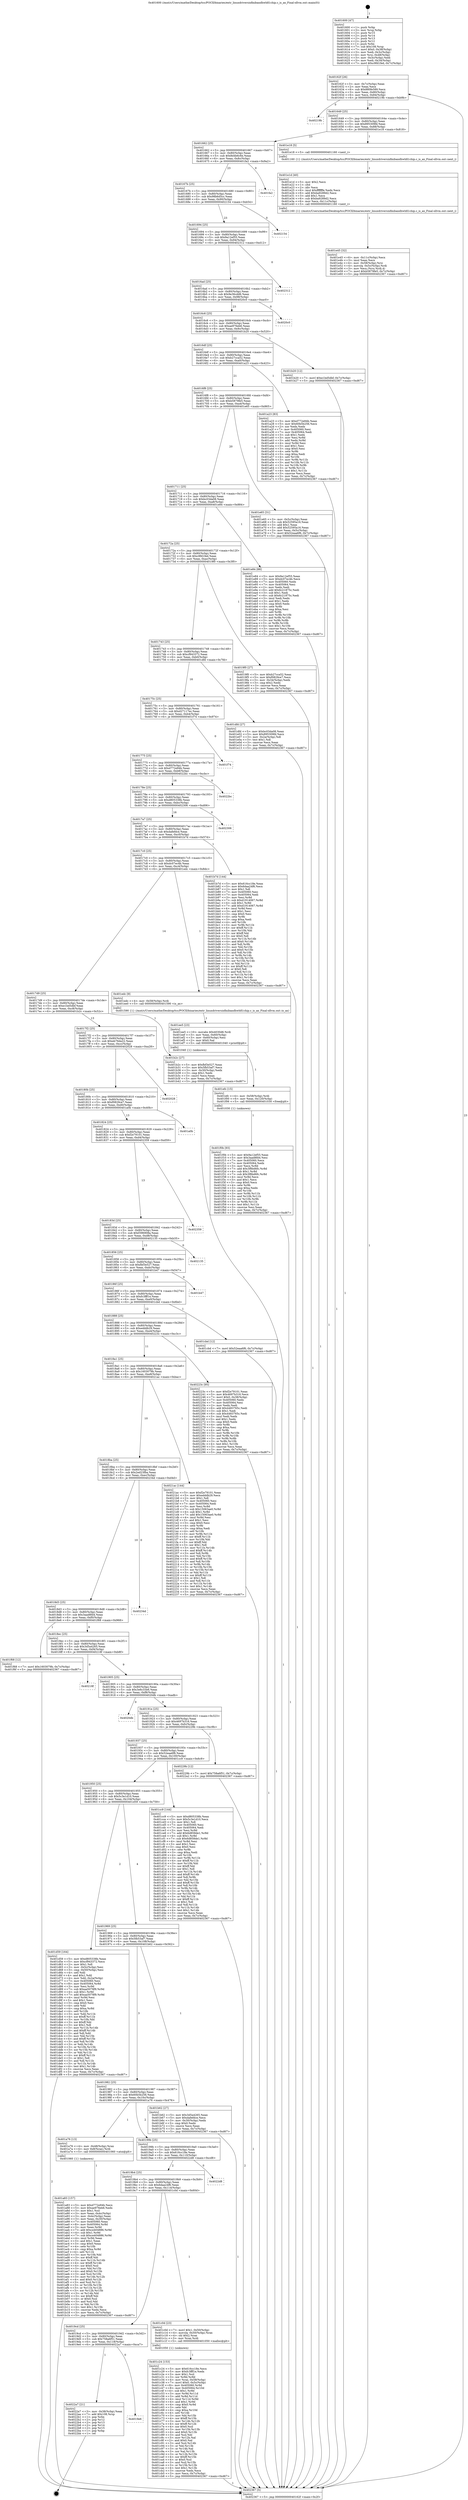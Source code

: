 digraph "0x401600" {
  label = "0x401600 (/mnt/c/Users/mathe/Desktop/tcc/POCII/binaries/extr_linuxdriversinfinibandhwhfi1chip.c_is_ax_Final-ollvm.out::main(0))"
  labelloc = "t"
  node[shape=record]

  Entry [label="",width=0.3,height=0.3,shape=circle,fillcolor=black,style=filled]
  "0x40162f" [label="{
     0x40162f [26]\l
     | [instrs]\l
     &nbsp;&nbsp;0x40162f \<+3\>: mov -0x7c(%rbp),%eax\l
     &nbsp;&nbsp;0x401632 \<+2\>: mov %eax,%ecx\l
     &nbsp;&nbsp;0x401634 \<+6\>: sub $0x880fe589,%ecx\l
     &nbsp;&nbsp;0x40163a \<+3\>: mov %eax,-0x80(%rbp)\l
     &nbsp;&nbsp;0x40163d \<+6\>: mov %ecx,-0x84(%rbp)\l
     &nbsp;&nbsp;0x401643 \<+6\>: je 000000000040219b \<main+0xb9b\>\l
  }"]
  "0x40219b" [label="{
     0x40219b\l
  }", style=dashed]
  "0x401649" [label="{
     0x401649 [25]\l
     | [instrs]\l
     &nbsp;&nbsp;0x401649 \<+5\>: jmp 000000000040164e \<main+0x4e\>\l
     &nbsp;&nbsp;0x40164e \<+3\>: mov -0x80(%rbp),%eax\l
     &nbsp;&nbsp;0x401651 \<+5\>: sub $0x895309fd,%eax\l
     &nbsp;&nbsp;0x401656 \<+6\>: mov %eax,-0x88(%rbp)\l
     &nbsp;&nbsp;0x40165c \<+6\>: je 0000000000401e18 \<main+0x818\>\l
  }"]
  Exit [label="",width=0.3,height=0.3,shape=circle,fillcolor=black,style=filled,peripheries=2]
  "0x401e18" [label="{
     0x401e18 [5]\l
     | [instrs]\l
     &nbsp;&nbsp;0x401e18 \<+5\>: call 0000000000401160 \<next_i\>\l
     | [calls]\l
     &nbsp;&nbsp;0x401160 \{1\} (/mnt/c/Users/mathe/Desktop/tcc/POCII/binaries/extr_linuxdriversinfinibandhwhfi1chip.c_is_ax_Final-ollvm.out::next_i)\l
  }"]
  "0x401662" [label="{
     0x401662 [25]\l
     | [instrs]\l
     &nbsp;&nbsp;0x401662 \<+5\>: jmp 0000000000401667 \<main+0x67\>\l
     &nbsp;&nbsp;0x401667 \<+3\>: mov -0x80(%rbp),%eax\l
     &nbsp;&nbsp;0x40166a \<+5\>: sub $0x8d4b6c6e,%eax\l
     &nbsp;&nbsp;0x40166f \<+6\>: mov %eax,-0x8c(%rbp)\l
     &nbsp;&nbsp;0x401675 \<+6\>: je 0000000000401fa2 \<main+0x9a2\>\l
  }"]
  "0x4019e6" [label="{
     0x4019e6\l
  }", style=dashed]
  "0x401fa2" [label="{
     0x401fa2\l
  }", style=dashed]
  "0x40167b" [label="{
     0x40167b [25]\l
     | [instrs]\l
     &nbsp;&nbsp;0x40167b \<+5\>: jmp 0000000000401680 \<main+0x80\>\l
     &nbsp;&nbsp;0x401680 \<+3\>: mov -0x80(%rbp),%eax\l
     &nbsp;&nbsp;0x401683 \<+5\>: sub $0x98b6d5cc,%eax\l
     &nbsp;&nbsp;0x401688 \<+6\>: mov %eax,-0x90(%rbp)\l
     &nbsp;&nbsp;0x40168e \<+6\>: je 0000000000402154 \<main+0xb54\>\l
  }"]
  "0x4022a7" [label="{
     0x4022a7 [21]\l
     | [instrs]\l
     &nbsp;&nbsp;0x4022a7 \<+3\>: mov -0x38(%rbp),%eax\l
     &nbsp;&nbsp;0x4022aa \<+7\>: add $0x108,%rsp\l
     &nbsp;&nbsp;0x4022b1 \<+1\>: pop %rbx\l
     &nbsp;&nbsp;0x4022b2 \<+2\>: pop %r12\l
     &nbsp;&nbsp;0x4022b4 \<+2\>: pop %r13\l
     &nbsp;&nbsp;0x4022b6 \<+2\>: pop %r14\l
     &nbsp;&nbsp;0x4022b8 \<+2\>: pop %r15\l
     &nbsp;&nbsp;0x4022ba \<+1\>: pop %rbp\l
     &nbsp;&nbsp;0x4022bb \<+1\>: ret\l
  }"]
  "0x402154" [label="{
     0x402154\l
  }", style=dashed]
  "0x401694" [label="{
     0x401694 [25]\l
     | [instrs]\l
     &nbsp;&nbsp;0x401694 \<+5\>: jmp 0000000000401699 \<main+0x99\>\l
     &nbsp;&nbsp;0x401699 \<+3\>: mov -0x80(%rbp),%eax\l
     &nbsp;&nbsp;0x40169c \<+5\>: sub $0x9a12ef55,%eax\l
     &nbsp;&nbsp;0x4016a1 \<+6\>: mov %eax,-0x94(%rbp)\l
     &nbsp;&nbsp;0x4016a7 \<+6\>: je 0000000000402312 \<main+0xd12\>\l
  }"]
  "0x401f0b" [label="{
     0x401f0b [93]\l
     | [instrs]\l
     &nbsp;&nbsp;0x401f0b \<+5\>: mov $0x9a12ef55,%eax\l
     &nbsp;&nbsp;0x401f10 \<+5\>: mov $0x3aad8fd4,%esi\l
     &nbsp;&nbsp;0x401f15 \<+7\>: mov 0x405060,%ecx\l
     &nbsp;&nbsp;0x401f1c \<+7\>: mov 0x405064,%edx\l
     &nbsp;&nbsp;0x401f23 \<+3\>: mov %ecx,%r8d\l
     &nbsp;&nbsp;0x401f26 \<+7\>: add $0x3f8bd6fc,%r8d\l
     &nbsp;&nbsp;0x401f2d \<+4\>: sub $0x1,%r8d\l
     &nbsp;&nbsp;0x401f31 \<+7\>: sub $0x3f8bd6fc,%r8d\l
     &nbsp;&nbsp;0x401f38 \<+4\>: imul %r8d,%ecx\l
     &nbsp;&nbsp;0x401f3c \<+3\>: and $0x1,%ecx\l
     &nbsp;&nbsp;0x401f3f \<+3\>: cmp $0x0,%ecx\l
     &nbsp;&nbsp;0x401f42 \<+4\>: sete %r9b\l
     &nbsp;&nbsp;0x401f46 \<+3\>: cmp $0xa,%edx\l
     &nbsp;&nbsp;0x401f49 \<+4\>: setl %r10b\l
     &nbsp;&nbsp;0x401f4d \<+3\>: mov %r9b,%r11b\l
     &nbsp;&nbsp;0x401f50 \<+3\>: and %r10b,%r11b\l
     &nbsp;&nbsp;0x401f53 \<+3\>: xor %r10b,%r9b\l
     &nbsp;&nbsp;0x401f56 \<+3\>: or %r9b,%r11b\l
     &nbsp;&nbsp;0x401f59 \<+4\>: test $0x1,%r11b\l
     &nbsp;&nbsp;0x401f5d \<+3\>: cmovne %esi,%eax\l
     &nbsp;&nbsp;0x401f60 \<+3\>: mov %eax,-0x7c(%rbp)\l
     &nbsp;&nbsp;0x401f63 \<+5\>: jmp 0000000000402367 \<main+0xd67\>\l
  }"]
  "0x402312" [label="{
     0x402312\l
  }", style=dashed]
  "0x4016ad" [label="{
     0x4016ad [25]\l
     | [instrs]\l
     &nbsp;&nbsp;0x4016ad \<+5\>: jmp 00000000004016b2 \<main+0xb2\>\l
     &nbsp;&nbsp;0x4016b2 \<+3\>: mov -0x80(%rbp),%eax\l
     &nbsp;&nbsp;0x4016b5 \<+5\>: sub $0x9e36cdd6,%eax\l
     &nbsp;&nbsp;0x4016ba \<+6\>: mov %eax,-0x98(%rbp)\l
     &nbsp;&nbsp;0x4016c0 \<+6\>: je 00000000004020c0 \<main+0xac0\>\l
  }"]
  "0x401efc" [label="{
     0x401efc [15]\l
     | [instrs]\l
     &nbsp;&nbsp;0x401efc \<+4\>: mov -0x58(%rbp),%rdi\l
     &nbsp;&nbsp;0x401f00 \<+6\>: mov %eax,-0x120(%rbp)\l
     &nbsp;&nbsp;0x401f06 \<+5\>: call 0000000000401030 \<free@plt\>\l
     | [calls]\l
     &nbsp;&nbsp;0x401030 \{1\} (unknown)\l
  }"]
  "0x4020c0" [label="{
     0x4020c0\l
  }", style=dashed]
  "0x4016c6" [label="{
     0x4016c6 [25]\l
     | [instrs]\l
     &nbsp;&nbsp;0x4016c6 \<+5\>: jmp 00000000004016cb \<main+0xcb\>\l
     &nbsp;&nbsp;0x4016cb \<+3\>: mov -0x80(%rbp),%eax\l
     &nbsp;&nbsp;0x4016ce \<+5\>: sub $0xae976eb6,%eax\l
     &nbsp;&nbsp;0x4016d3 \<+6\>: mov %eax,-0x9c(%rbp)\l
     &nbsp;&nbsp;0x4016d9 \<+6\>: je 0000000000401b20 \<main+0x520\>\l
  }"]
  "0x401ee5" [label="{
     0x401ee5 [23]\l
     | [instrs]\l
     &nbsp;&nbsp;0x401ee5 \<+10\>: movabs $0x4030d6,%rdi\l
     &nbsp;&nbsp;0x401eef \<+3\>: mov %eax,-0x60(%rbp)\l
     &nbsp;&nbsp;0x401ef2 \<+3\>: mov -0x60(%rbp),%esi\l
     &nbsp;&nbsp;0x401ef5 \<+2\>: mov $0x0,%al\l
     &nbsp;&nbsp;0x401ef7 \<+5\>: call 0000000000401040 \<printf@plt\>\l
     | [calls]\l
     &nbsp;&nbsp;0x401040 \{1\} (unknown)\l
  }"]
  "0x401b20" [label="{
     0x401b20 [12]\l
     | [instrs]\l
     &nbsp;&nbsp;0x401b20 \<+7\>: movl $0xe1bd5dbf,-0x7c(%rbp)\l
     &nbsp;&nbsp;0x401b27 \<+5\>: jmp 0000000000402367 \<main+0xd67\>\l
  }"]
  "0x4016df" [label="{
     0x4016df [25]\l
     | [instrs]\l
     &nbsp;&nbsp;0x4016df \<+5\>: jmp 00000000004016e4 \<main+0xe4\>\l
     &nbsp;&nbsp;0x4016e4 \<+3\>: mov -0x80(%rbp),%eax\l
     &nbsp;&nbsp;0x4016e7 \<+5\>: sub $0xb27cca52,%eax\l
     &nbsp;&nbsp;0x4016ec \<+6\>: mov %eax,-0xa0(%rbp)\l
     &nbsp;&nbsp;0x4016f2 \<+6\>: je 0000000000401a23 \<main+0x423\>\l
  }"]
  "0x401e45" [label="{
     0x401e45 [32]\l
     | [instrs]\l
     &nbsp;&nbsp;0x401e45 \<+6\>: mov -0x11c(%rbp),%ecx\l
     &nbsp;&nbsp;0x401e4b \<+3\>: imul %eax,%ecx\l
     &nbsp;&nbsp;0x401e4e \<+4\>: mov -0x58(%rbp),%rsi\l
     &nbsp;&nbsp;0x401e52 \<+4\>: movslq -0x5c(%rbp),%rdi\l
     &nbsp;&nbsp;0x401e56 \<+3\>: mov %ecx,(%rsi,%rdi,4)\l
     &nbsp;&nbsp;0x401e59 \<+7\>: movl $0xb5879fe5,-0x7c(%rbp)\l
     &nbsp;&nbsp;0x401e60 \<+5\>: jmp 0000000000402367 \<main+0xd67\>\l
  }"]
  "0x401a23" [label="{
     0x401a23 [83]\l
     | [instrs]\l
     &nbsp;&nbsp;0x401a23 \<+5\>: mov $0xd772e94b,%eax\l
     &nbsp;&nbsp;0x401a28 \<+5\>: mov $0x60b5b256,%ecx\l
     &nbsp;&nbsp;0x401a2d \<+2\>: xor %edx,%edx\l
     &nbsp;&nbsp;0x401a2f \<+7\>: mov 0x405060,%esi\l
     &nbsp;&nbsp;0x401a36 \<+7\>: mov 0x405064,%edi\l
     &nbsp;&nbsp;0x401a3d \<+3\>: sub $0x1,%edx\l
     &nbsp;&nbsp;0x401a40 \<+3\>: mov %esi,%r8d\l
     &nbsp;&nbsp;0x401a43 \<+3\>: add %edx,%r8d\l
     &nbsp;&nbsp;0x401a46 \<+4\>: imul %r8d,%esi\l
     &nbsp;&nbsp;0x401a4a \<+3\>: and $0x1,%esi\l
     &nbsp;&nbsp;0x401a4d \<+3\>: cmp $0x0,%esi\l
     &nbsp;&nbsp;0x401a50 \<+4\>: sete %r9b\l
     &nbsp;&nbsp;0x401a54 \<+3\>: cmp $0xa,%edi\l
     &nbsp;&nbsp;0x401a57 \<+4\>: setl %r10b\l
     &nbsp;&nbsp;0x401a5b \<+3\>: mov %r9b,%r11b\l
     &nbsp;&nbsp;0x401a5e \<+3\>: and %r10b,%r11b\l
     &nbsp;&nbsp;0x401a61 \<+3\>: xor %r10b,%r9b\l
     &nbsp;&nbsp;0x401a64 \<+3\>: or %r9b,%r11b\l
     &nbsp;&nbsp;0x401a67 \<+4\>: test $0x1,%r11b\l
     &nbsp;&nbsp;0x401a6b \<+3\>: cmovne %ecx,%eax\l
     &nbsp;&nbsp;0x401a6e \<+3\>: mov %eax,-0x7c(%rbp)\l
     &nbsp;&nbsp;0x401a71 \<+5\>: jmp 0000000000402367 \<main+0xd67\>\l
  }"]
  "0x4016f8" [label="{
     0x4016f8 [25]\l
     | [instrs]\l
     &nbsp;&nbsp;0x4016f8 \<+5\>: jmp 00000000004016fd \<main+0xfd\>\l
     &nbsp;&nbsp;0x4016fd \<+3\>: mov -0x80(%rbp),%eax\l
     &nbsp;&nbsp;0x401700 \<+5\>: sub $0xb5879fe5,%eax\l
     &nbsp;&nbsp;0x401705 \<+6\>: mov %eax,-0xa4(%rbp)\l
     &nbsp;&nbsp;0x40170b \<+6\>: je 0000000000401e65 \<main+0x865\>\l
  }"]
  "0x401e1d" [label="{
     0x401e1d [40]\l
     | [instrs]\l
     &nbsp;&nbsp;0x401e1d \<+5\>: mov $0x2,%ecx\l
     &nbsp;&nbsp;0x401e22 \<+1\>: cltd\l
     &nbsp;&nbsp;0x401e23 \<+2\>: idiv %ecx\l
     &nbsp;&nbsp;0x401e25 \<+6\>: imul $0xfffffffe,%edx,%ecx\l
     &nbsp;&nbsp;0x401e2b \<+6\>: add $0xba9289d2,%ecx\l
     &nbsp;&nbsp;0x401e31 \<+3\>: add $0x1,%ecx\l
     &nbsp;&nbsp;0x401e34 \<+6\>: sub $0xba9289d2,%ecx\l
     &nbsp;&nbsp;0x401e3a \<+6\>: mov %ecx,-0x11c(%rbp)\l
     &nbsp;&nbsp;0x401e40 \<+5\>: call 0000000000401160 \<next_i\>\l
     | [calls]\l
     &nbsp;&nbsp;0x401160 \{1\} (/mnt/c/Users/mathe/Desktop/tcc/POCII/binaries/extr_linuxdriversinfinibandhwhfi1chip.c_is_ax_Final-ollvm.out::next_i)\l
  }"]
  "0x401e65" [label="{
     0x401e65 [31]\l
     | [instrs]\l
     &nbsp;&nbsp;0x401e65 \<+3\>: mov -0x5c(%rbp),%eax\l
     &nbsp;&nbsp;0x401e68 \<+5\>: sub $0x52595a16,%eax\l
     &nbsp;&nbsp;0x401e6d \<+3\>: add $0x1,%eax\l
     &nbsp;&nbsp;0x401e70 \<+5\>: add $0x52595a16,%eax\l
     &nbsp;&nbsp;0x401e75 \<+3\>: mov %eax,-0x5c(%rbp)\l
     &nbsp;&nbsp;0x401e78 \<+7\>: movl $0x52eaa6f6,-0x7c(%rbp)\l
     &nbsp;&nbsp;0x401e7f \<+5\>: jmp 0000000000402367 \<main+0xd67\>\l
  }"]
  "0x401711" [label="{
     0x401711 [25]\l
     | [instrs]\l
     &nbsp;&nbsp;0x401711 \<+5\>: jmp 0000000000401716 \<main+0x116\>\l
     &nbsp;&nbsp;0x401716 \<+3\>: mov -0x80(%rbp),%eax\l
     &nbsp;&nbsp;0x401719 \<+5\>: sub $0xbc03da08,%eax\l
     &nbsp;&nbsp;0x40171e \<+6\>: mov %eax,-0xa8(%rbp)\l
     &nbsp;&nbsp;0x401724 \<+6\>: je 0000000000401e84 \<main+0x884\>\l
  }"]
  "0x401c24" [label="{
     0x401c24 [153]\l
     | [instrs]\l
     &nbsp;&nbsp;0x401c24 \<+5\>: mov $0x616cc18e,%ecx\l
     &nbsp;&nbsp;0x401c29 \<+5\>: mov $0xfc3fff1e,%edx\l
     &nbsp;&nbsp;0x401c2e \<+3\>: mov $0x1,%sil\l
     &nbsp;&nbsp;0x401c31 \<+3\>: xor %r8d,%r8d\l
     &nbsp;&nbsp;0x401c34 \<+4\>: mov %rax,-0x58(%rbp)\l
     &nbsp;&nbsp;0x401c38 \<+7\>: movl $0x0,-0x5c(%rbp)\l
     &nbsp;&nbsp;0x401c3f \<+8\>: mov 0x405060,%r9d\l
     &nbsp;&nbsp;0x401c47 \<+8\>: mov 0x405064,%r10d\l
     &nbsp;&nbsp;0x401c4f \<+4\>: sub $0x1,%r8d\l
     &nbsp;&nbsp;0x401c53 \<+3\>: mov %r9d,%r11d\l
     &nbsp;&nbsp;0x401c56 \<+3\>: add %r8d,%r11d\l
     &nbsp;&nbsp;0x401c59 \<+4\>: imul %r11d,%r9d\l
     &nbsp;&nbsp;0x401c5d \<+4\>: and $0x1,%r9d\l
     &nbsp;&nbsp;0x401c61 \<+4\>: cmp $0x0,%r9d\l
     &nbsp;&nbsp;0x401c65 \<+3\>: sete %bl\l
     &nbsp;&nbsp;0x401c68 \<+4\>: cmp $0xa,%r10d\l
     &nbsp;&nbsp;0x401c6c \<+4\>: setl %r14b\l
     &nbsp;&nbsp;0x401c70 \<+3\>: mov %bl,%r15b\l
     &nbsp;&nbsp;0x401c73 \<+4\>: xor $0xff,%r15b\l
     &nbsp;&nbsp;0x401c77 \<+3\>: mov %r14b,%r12b\l
     &nbsp;&nbsp;0x401c7a \<+4\>: xor $0xff,%r12b\l
     &nbsp;&nbsp;0x401c7e \<+4\>: xor $0x0,%sil\l
     &nbsp;&nbsp;0x401c82 \<+3\>: mov %r15b,%r13b\l
     &nbsp;&nbsp;0x401c85 \<+4\>: and $0x0,%r13b\l
     &nbsp;&nbsp;0x401c89 \<+3\>: and %sil,%bl\l
     &nbsp;&nbsp;0x401c8c \<+3\>: mov %r12b,%al\l
     &nbsp;&nbsp;0x401c8f \<+2\>: and $0x0,%al\l
     &nbsp;&nbsp;0x401c91 \<+3\>: and %sil,%r14b\l
     &nbsp;&nbsp;0x401c94 \<+3\>: or %bl,%r13b\l
     &nbsp;&nbsp;0x401c97 \<+3\>: or %r14b,%al\l
     &nbsp;&nbsp;0x401c9a \<+3\>: xor %al,%r13b\l
     &nbsp;&nbsp;0x401c9d \<+3\>: or %r12b,%r15b\l
     &nbsp;&nbsp;0x401ca0 \<+4\>: xor $0xff,%r15b\l
     &nbsp;&nbsp;0x401ca4 \<+4\>: or $0x0,%sil\l
     &nbsp;&nbsp;0x401ca8 \<+3\>: and %sil,%r15b\l
     &nbsp;&nbsp;0x401cab \<+3\>: or %r15b,%r13b\l
     &nbsp;&nbsp;0x401cae \<+4\>: test $0x1,%r13b\l
     &nbsp;&nbsp;0x401cb2 \<+3\>: cmovne %edx,%ecx\l
     &nbsp;&nbsp;0x401cb5 \<+3\>: mov %ecx,-0x7c(%rbp)\l
     &nbsp;&nbsp;0x401cb8 \<+5\>: jmp 0000000000402367 \<main+0xd67\>\l
  }"]
  "0x401e84" [label="{
     0x401e84 [88]\l
     | [instrs]\l
     &nbsp;&nbsp;0x401e84 \<+5\>: mov $0x9a12ef55,%eax\l
     &nbsp;&nbsp;0x401e89 \<+5\>: mov $0xdc07ec4b,%ecx\l
     &nbsp;&nbsp;0x401e8e \<+7\>: mov 0x405060,%edx\l
     &nbsp;&nbsp;0x401e95 \<+7\>: mov 0x405064,%esi\l
     &nbsp;&nbsp;0x401e9c \<+2\>: mov %edx,%edi\l
     &nbsp;&nbsp;0x401e9e \<+6\>: add $0x6c21875c,%edi\l
     &nbsp;&nbsp;0x401ea4 \<+3\>: sub $0x1,%edi\l
     &nbsp;&nbsp;0x401ea7 \<+6\>: sub $0x6c21875c,%edi\l
     &nbsp;&nbsp;0x401ead \<+3\>: imul %edi,%edx\l
     &nbsp;&nbsp;0x401eb0 \<+3\>: and $0x1,%edx\l
     &nbsp;&nbsp;0x401eb3 \<+3\>: cmp $0x0,%edx\l
     &nbsp;&nbsp;0x401eb6 \<+4\>: sete %r8b\l
     &nbsp;&nbsp;0x401eba \<+3\>: cmp $0xa,%esi\l
     &nbsp;&nbsp;0x401ebd \<+4\>: setl %r9b\l
     &nbsp;&nbsp;0x401ec1 \<+3\>: mov %r8b,%r10b\l
     &nbsp;&nbsp;0x401ec4 \<+3\>: and %r9b,%r10b\l
     &nbsp;&nbsp;0x401ec7 \<+3\>: xor %r9b,%r8b\l
     &nbsp;&nbsp;0x401eca \<+3\>: or %r8b,%r10b\l
     &nbsp;&nbsp;0x401ecd \<+4\>: test $0x1,%r10b\l
     &nbsp;&nbsp;0x401ed1 \<+3\>: cmovne %ecx,%eax\l
     &nbsp;&nbsp;0x401ed4 \<+3\>: mov %eax,-0x7c(%rbp)\l
     &nbsp;&nbsp;0x401ed7 \<+5\>: jmp 0000000000402367 \<main+0xd67\>\l
  }"]
  "0x40172a" [label="{
     0x40172a [25]\l
     | [instrs]\l
     &nbsp;&nbsp;0x40172a \<+5\>: jmp 000000000040172f \<main+0x12f\>\l
     &nbsp;&nbsp;0x40172f \<+3\>: mov -0x80(%rbp),%eax\l
     &nbsp;&nbsp;0x401732 \<+5\>: sub $0xc9fd1fed,%eax\l
     &nbsp;&nbsp;0x401737 \<+6\>: mov %eax,-0xac(%rbp)\l
     &nbsp;&nbsp;0x40173d \<+6\>: je 00000000004019f0 \<main+0x3f0\>\l
  }"]
  "0x4019cd" [label="{
     0x4019cd [25]\l
     | [instrs]\l
     &nbsp;&nbsp;0x4019cd \<+5\>: jmp 00000000004019d2 \<main+0x3d2\>\l
     &nbsp;&nbsp;0x4019d2 \<+3\>: mov -0x80(%rbp),%eax\l
     &nbsp;&nbsp;0x4019d5 \<+5\>: sub $0x758a6f51,%eax\l
     &nbsp;&nbsp;0x4019da \<+6\>: mov %eax,-0x118(%rbp)\l
     &nbsp;&nbsp;0x4019e0 \<+6\>: je 00000000004022a7 \<main+0xca7\>\l
  }"]
  "0x4019f0" [label="{
     0x4019f0 [27]\l
     | [instrs]\l
     &nbsp;&nbsp;0x4019f0 \<+5\>: mov $0xb27cca52,%eax\l
     &nbsp;&nbsp;0x4019f5 \<+5\>: mov $0xf0829ce7,%ecx\l
     &nbsp;&nbsp;0x4019fa \<+3\>: mov -0x34(%rbp),%edx\l
     &nbsp;&nbsp;0x4019fd \<+3\>: cmp $0x2,%edx\l
     &nbsp;&nbsp;0x401a00 \<+3\>: cmovne %ecx,%eax\l
     &nbsp;&nbsp;0x401a03 \<+3\>: mov %eax,-0x7c(%rbp)\l
     &nbsp;&nbsp;0x401a06 \<+5\>: jmp 0000000000402367 \<main+0xd67\>\l
  }"]
  "0x401743" [label="{
     0x401743 [25]\l
     | [instrs]\l
     &nbsp;&nbsp;0x401743 \<+5\>: jmp 0000000000401748 \<main+0x148\>\l
     &nbsp;&nbsp;0x401748 \<+3\>: mov -0x80(%rbp),%eax\l
     &nbsp;&nbsp;0x40174b \<+5\>: sub $0xcf943372,%eax\l
     &nbsp;&nbsp;0x401750 \<+6\>: mov %eax,-0xb0(%rbp)\l
     &nbsp;&nbsp;0x401756 \<+6\>: je 0000000000401dfd \<main+0x7fd\>\l
  }"]
  "0x402367" [label="{
     0x402367 [5]\l
     | [instrs]\l
     &nbsp;&nbsp;0x402367 \<+5\>: jmp 000000000040162f \<main+0x2f\>\l
  }"]
  "0x401600" [label="{
     0x401600 [47]\l
     | [instrs]\l
     &nbsp;&nbsp;0x401600 \<+1\>: push %rbp\l
     &nbsp;&nbsp;0x401601 \<+3\>: mov %rsp,%rbp\l
     &nbsp;&nbsp;0x401604 \<+2\>: push %r15\l
     &nbsp;&nbsp;0x401606 \<+2\>: push %r14\l
     &nbsp;&nbsp;0x401608 \<+2\>: push %r13\l
     &nbsp;&nbsp;0x40160a \<+2\>: push %r12\l
     &nbsp;&nbsp;0x40160c \<+1\>: push %rbx\l
     &nbsp;&nbsp;0x40160d \<+7\>: sub $0x108,%rsp\l
     &nbsp;&nbsp;0x401614 \<+7\>: movl $0x0,-0x38(%rbp)\l
     &nbsp;&nbsp;0x40161b \<+3\>: mov %edi,-0x3c(%rbp)\l
     &nbsp;&nbsp;0x40161e \<+4\>: mov %rsi,-0x48(%rbp)\l
     &nbsp;&nbsp;0x401622 \<+3\>: mov -0x3c(%rbp),%edi\l
     &nbsp;&nbsp;0x401625 \<+3\>: mov %edi,-0x34(%rbp)\l
     &nbsp;&nbsp;0x401628 \<+7\>: movl $0xc9fd1fed,-0x7c(%rbp)\l
  }"]
  "0x401c0d" [label="{
     0x401c0d [23]\l
     | [instrs]\l
     &nbsp;&nbsp;0x401c0d \<+7\>: movl $0x1,-0x50(%rbp)\l
     &nbsp;&nbsp;0x401c14 \<+4\>: movslq -0x50(%rbp),%rax\l
     &nbsp;&nbsp;0x401c18 \<+4\>: shl $0x2,%rax\l
     &nbsp;&nbsp;0x401c1c \<+3\>: mov %rax,%rdi\l
     &nbsp;&nbsp;0x401c1f \<+5\>: call 0000000000401050 \<malloc@plt\>\l
     | [calls]\l
     &nbsp;&nbsp;0x401050 \{1\} (unknown)\l
  }"]
  "0x401dfd" [label="{
     0x401dfd [27]\l
     | [instrs]\l
     &nbsp;&nbsp;0x401dfd \<+5\>: mov $0xbc03da08,%eax\l
     &nbsp;&nbsp;0x401e02 \<+5\>: mov $0x895309fd,%ecx\l
     &nbsp;&nbsp;0x401e07 \<+3\>: mov -0x2a(%rbp),%dl\l
     &nbsp;&nbsp;0x401e0a \<+3\>: test $0x1,%dl\l
     &nbsp;&nbsp;0x401e0d \<+3\>: cmovne %ecx,%eax\l
     &nbsp;&nbsp;0x401e10 \<+3\>: mov %eax,-0x7c(%rbp)\l
     &nbsp;&nbsp;0x401e13 \<+5\>: jmp 0000000000402367 \<main+0xd67\>\l
  }"]
  "0x40175c" [label="{
     0x40175c [25]\l
     | [instrs]\l
     &nbsp;&nbsp;0x40175c \<+5\>: jmp 0000000000401761 \<main+0x161\>\l
     &nbsp;&nbsp;0x401761 \<+3\>: mov -0x80(%rbp),%eax\l
     &nbsp;&nbsp;0x401764 \<+5\>: sub $0xd27117ec,%eax\l
     &nbsp;&nbsp;0x401769 \<+6\>: mov %eax,-0xb4(%rbp)\l
     &nbsp;&nbsp;0x40176f \<+6\>: je 0000000000401f74 \<main+0x974\>\l
  }"]
  "0x4019b4" [label="{
     0x4019b4 [25]\l
     | [instrs]\l
     &nbsp;&nbsp;0x4019b4 \<+5\>: jmp 00000000004019b9 \<main+0x3b9\>\l
     &nbsp;&nbsp;0x4019b9 \<+3\>: mov -0x80(%rbp),%eax\l
     &nbsp;&nbsp;0x4019bc \<+5\>: sub $0x6daa24f6,%eax\l
     &nbsp;&nbsp;0x4019c1 \<+6\>: mov %eax,-0x114(%rbp)\l
     &nbsp;&nbsp;0x4019c7 \<+6\>: je 0000000000401c0d \<main+0x60d\>\l
  }"]
  "0x401f74" [label="{
     0x401f74\l
  }", style=dashed]
  "0x401775" [label="{
     0x401775 [25]\l
     | [instrs]\l
     &nbsp;&nbsp;0x401775 \<+5\>: jmp 000000000040177a \<main+0x17a\>\l
     &nbsp;&nbsp;0x40177a \<+3\>: mov -0x80(%rbp),%eax\l
     &nbsp;&nbsp;0x40177d \<+5\>: sub $0xd772e94b,%eax\l
     &nbsp;&nbsp;0x401782 \<+6\>: mov %eax,-0xb8(%rbp)\l
     &nbsp;&nbsp;0x401788 \<+6\>: je 00000000004022bc \<main+0xcbc\>\l
  }"]
  "0x4022d8" [label="{
     0x4022d8\l
  }", style=dashed]
  "0x4022bc" [label="{
     0x4022bc\l
  }", style=dashed]
  "0x40178e" [label="{
     0x40178e [25]\l
     | [instrs]\l
     &nbsp;&nbsp;0x40178e \<+5\>: jmp 0000000000401793 \<main+0x193\>\l
     &nbsp;&nbsp;0x401793 \<+3\>: mov -0x80(%rbp),%eax\l
     &nbsp;&nbsp;0x401796 \<+5\>: sub $0xd805338b,%eax\l
     &nbsp;&nbsp;0x40179b \<+6\>: mov %eax,-0xbc(%rbp)\l
     &nbsp;&nbsp;0x4017a1 \<+6\>: je 0000000000402306 \<main+0xd06\>\l
  }"]
  "0x401a83" [label="{
     0x401a83 [157]\l
     | [instrs]\l
     &nbsp;&nbsp;0x401a83 \<+5\>: mov $0xd772e94b,%ecx\l
     &nbsp;&nbsp;0x401a88 \<+5\>: mov $0xae976eb6,%edx\l
     &nbsp;&nbsp;0x401a8d \<+3\>: mov $0x1,%sil\l
     &nbsp;&nbsp;0x401a90 \<+3\>: mov %eax,-0x4c(%rbp)\l
     &nbsp;&nbsp;0x401a93 \<+3\>: mov -0x4c(%rbp),%eax\l
     &nbsp;&nbsp;0x401a96 \<+3\>: mov %eax,-0x30(%rbp)\l
     &nbsp;&nbsp;0x401a99 \<+7\>: mov 0x405060,%eax\l
     &nbsp;&nbsp;0x401aa0 \<+8\>: mov 0x405064,%r8d\l
     &nbsp;&nbsp;0x401aa8 \<+3\>: mov %eax,%r9d\l
     &nbsp;&nbsp;0x401aab \<+7\>: add $0xce404886,%r9d\l
     &nbsp;&nbsp;0x401ab2 \<+4\>: sub $0x1,%r9d\l
     &nbsp;&nbsp;0x401ab6 \<+7\>: sub $0xce404886,%r9d\l
     &nbsp;&nbsp;0x401abd \<+4\>: imul %r9d,%eax\l
     &nbsp;&nbsp;0x401ac1 \<+3\>: and $0x1,%eax\l
     &nbsp;&nbsp;0x401ac4 \<+3\>: cmp $0x0,%eax\l
     &nbsp;&nbsp;0x401ac7 \<+4\>: sete %r10b\l
     &nbsp;&nbsp;0x401acb \<+4\>: cmp $0xa,%r8d\l
     &nbsp;&nbsp;0x401acf \<+4\>: setl %r11b\l
     &nbsp;&nbsp;0x401ad3 \<+3\>: mov %r10b,%bl\l
     &nbsp;&nbsp;0x401ad6 \<+3\>: xor $0xff,%bl\l
     &nbsp;&nbsp;0x401ad9 \<+3\>: mov %r11b,%r14b\l
     &nbsp;&nbsp;0x401adc \<+4\>: xor $0xff,%r14b\l
     &nbsp;&nbsp;0x401ae0 \<+4\>: xor $0x0,%sil\l
     &nbsp;&nbsp;0x401ae4 \<+3\>: mov %bl,%r15b\l
     &nbsp;&nbsp;0x401ae7 \<+4\>: and $0x0,%r15b\l
     &nbsp;&nbsp;0x401aeb \<+3\>: and %sil,%r10b\l
     &nbsp;&nbsp;0x401aee \<+3\>: mov %r14b,%r12b\l
     &nbsp;&nbsp;0x401af1 \<+4\>: and $0x0,%r12b\l
     &nbsp;&nbsp;0x401af5 \<+3\>: and %sil,%r11b\l
     &nbsp;&nbsp;0x401af8 \<+3\>: or %r10b,%r15b\l
     &nbsp;&nbsp;0x401afb \<+3\>: or %r11b,%r12b\l
     &nbsp;&nbsp;0x401afe \<+3\>: xor %r12b,%r15b\l
     &nbsp;&nbsp;0x401b01 \<+3\>: or %r14b,%bl\l
     &nbsp;&nbsp;0x401b04 \<+3\>: xor $0xff,%bl\l
     &nbsp;&nbsp;0x401b07 \<+4\>: or $0x0,%sil\l
     &nbsp;&nbsp;0x401b0b \<+3\>: and %sil,%bl\l
     &nbsp;&nbsp;0x401b0e \<+3\>: or %bl,%r15b\l
     &nbsp;&nbsp;0x401b11 \<+4\>: test $0x1,%r15b\l
     &nbsp;&nbsp;0x401b15 \<+3\>: cmovne %edx,%ecx\l
     &nbsp;&nbsp;0x401b18 \<+3\>: mov %ecx,-0x7c(%rbp)\l
     &nbsp;&nbsp;0x401b1b \<+5\>: jmp 0000000000402367 \<main+0xd67\>\l
  }"]
  "0x402306" [label="{
     0x402306\l
  }", style=dashed]
  "0x4017a7" [label="{
     0x4017a7 [25]\l
     | [instrs]\l
     &nbsp;&nbsp;0x4017a7 \<+5\>: jmp 00000000004017ac \<main+0x1ac\>\l
     &nbsp;&nbsp;0x4017ac \<+3\>: mov -0x80(%rbp),%eax\l
     &nbsp;&nbsp;0x4017af \<+5\>: sub $0xdafefdce,%eax\l
     &nbsp;&nbsp;0x4017b4 \<+6\>: mov %eax,-0xc0(%rbp)\l
     &nbsp;&nbsp;0x4017ba \<+6\>: je 0000000000401b7d \<main+0x57d\>\l
  }"]
  "0x40199b" [label="{
     0x40199b [25]\l
     | [instrs]\l
     &nbsp;&nbsp;0x40199b \<+5\>: jmp 00000000004019a0 \<main+0x3a0\>\l
     &nbsp;&nbsp;0x4019a0 \<+3\>: mov -0x80(%rbp),%eax\l
     &nbsp;&nbsp;0x4019a3 \<+5\>: sub $0x616cc18e,%eax\l
     &nbsp;&nbsp;0x4019a8 \<+6\>: mov %eax,-0x110(%rbp)\l
     &nbsp;&nbsp;0x4019ae \<+6\>: je 00000000004022d8 \<main+0xcd8\>\l
  }"]
  "0x401b7d" [label="{
     0x401b7d [144]\l
     | [instrs]\l
     &nbsp;&nbsp;0x401b7d \<+5\>: mov $0x616cc18e,%eax\l
     &nbsp;&nbsp;0x401b82 \<+5\>: mov $0x6daa24f6,%ecx\l
     &nbsp;&nbsp;0x401b87 \<+2\>: mov $0x1,%dl\l
     &nbsp;&nbsp;0x401b89 \<+7\>: mov 0x405060,%esi\l
     &nbsp;&nbsp;0x401b90 \<+7\>: mov 0x405064,%edi\l
     &nbsp;&nbsp;0x401b97 \<+3\>: mov %esi,%r8d\l
     &nbsp;&nbsp;0x401b9a \<+7\>: sub $0xd1914067,%r8d\l
     &nbsp;&nbsp;0x401ba1 \<+4\>: sub $0x1,%r8d\l
     &nbsp;&nbsp;0x401ba5 \<+7\>: add $0xd1914067,%r8d\l
     &nbsp;&nbsp;0x401bac \<+4\>: imul %r8d,%esi\l
     &nbsp;&nbsp;0x401bb0 \<+3\>: and $0x1,%esi\l
     &nbsp;&nbsp;0x401bb3 \<+3\>: cmp $0x0,%esi\l
     &nbsp;&nbsp;0x401bb6 \<+4\>: sete %r9b\l
     &nbsp;&nbsp;0x401bba \<+3\>: cmp $0xa,%edi\l
     &nbsp;&nbsp;0x401bbd \<+4\>: setl %r10b\l
     &nbsp;&nbsp;0x401bc1 \<+3\>: mov %r9b,%r11b\l
     &nbsp;&nbsp;0x401bc4 \<+4\>: xor $0xff,%r11b\l
     &nbsp;&nbsp;0x401bc8 \<+3\>: mov %r10b,%bl\l
     &nbsp;&nbsp;0x401bcb \<+3\>: xor $0xff,%bl\l
     &nbsp;&nbsp;0x401bce \<+3\>: xor $0x0,%dl\l
     &nbsp;&nbsp;0x401bd1 \<+3\>: mov %r11b,%r14b\l
     &nbsp;&nbsp;0x401bd4 \<+4\>: and $0x0,%r14b\l
     &nbsp;&nbsp;0x401bd8 \<+3\>: and %dl,%r9b\l
     &nbsp;&nbsp;0x401bdb \<+3\>: mov %bl,%r15b\l
     &nbsp;&nbsp;0x401bde \<+4\>: and $0x0,%r15b\l
     &nbsp;&nbsp;0x401be2 \<+3\>: and %dl,%r10b\l
     &nbsp;&nbsp;0x401be5 \<+3\>: or %r9b,%r14b\l
     &nbsp;&nbsp;0x401be8 \<+3\>: or %r10b,%r15b\l
     &nbsp;&nbsp;0x401beb \<+3\>: xor %r15b,%r14b\l
     &nbsp;&nbsp;0x401bee \<+3\>: or %bl,%r11b\l
     &nbsp;&nbsp;0x401bf1 \<+4\>: xor $0xff,%r11b\l
     &nbsp;&nbsp;0x401bf5 \<+3\>: or $0x0,%dl\l
     &nbsp;&nbsp;0x401bf8 \<+3\>: and %dl,%r11b\l
     &nbsp;&nbsp;0x401bfb \<+3\>: or %r11b,%r14b\l
     &nbsp;&nbsp;0x401bfe \<+4\>: test $0x1,%r14b\l
     &nbsp;&nbsp;0x401c02 \<+3\>: cmovne %ecx,%eax\l
     &nbsp;&nbsp;0x401c05 \<+3\>: mov %eax,-0x7c(%rbp)\l
     &nbsp;&nbsp;0x401c08 \<+5\>: jmp 0000000000402367 \<main+0xd67\>\l
  }"]
  "0x4017c0" [label="{
     0x4017c0 [25]\l
     | [instrs]\l
     &nbsp;&nbsp;0x4017c0 \<+5\>: jmp 00000000004017c5 \<main+0x1c5\>\l
     &nbsp;&nbsp;0x4017c5 \<+3\>: mov -0x80(%rbp),%eax\l
     &nbsp;&nbsp;0x4017c8 \<+5\>: sub $0xdc07ec4b,%eax\l
     &nbsp;&nbsp;0x4017cd \<+6\>: mov %eax,-0xc4(%rbp)\l
     &nbsp;&nbsp;0x4017d3 \<+6\>: je 0000000000401edc \<main+0x8dc\>\l
  }"]
  "0x401a76" [label="{
     0x401a76 [13]\l
     | [instrs]\l
     &nbsp;&nbsp;0x401a76 \<+4\>: mov -0x48(%rbp),%rax\l
     &nbsp;&nbsp;0x401a7a \<+4\>: mov 0x8(%rax),%rdi\l
     &nbsp;&nbsp;0x401a7e \<+5\>: call 0000000000401060 \<atoi@plt\>\l
     | [calls]\l
     &nbsp;&nbsp;0x401060 \{1\} (unknown)\l
  }"]
  "0x401edc" [label="{
     0x401edc [9]\l
     | [instrs]\l
     &nbsp;&nbsp;0x401edc \<+4\>: mov -0x58(%rbp),%rdi\l
     &nbsp;&nbsp;0x401ee0 \<+5\>: call 0000000000401590 \<is_ax\>\l
     | [calls]\l
     &nbsp;&nbsp;0x401590 \{1\} (/mnt/c/Users/mathe/Desktop/tcc/POCII/binaries/extr_linuxdriversinfinibandhwhfi1chip.c_is_ax_Final-ollvm.out::is_ax)\l
  }"]
  "0x4017d9" [label="{
     0x4017d9 [25]\l
     | [instrs]\l
     &nbsp;&nbsp;0x4017d9 \<+5\>: jmp 00000000004017de \<main+0x1de\>\l
     &nbsp;&nbsp;0x4017de \<+3\>: mov -0x80(%rbp),%eax\l
     &nbsp;&nbsp;0x4017e1 \<+5\>: sub $0xe1bd5dbf,%eax\l
     &nbsp;&nbsp;0x4017e6 \<+6\>: mov %eax,-0xc8(%rbp)\l
     &nbsp;&nbsp;0x4017ec \<+6\>: je 0000000000401b2c \<main+0x52c\>\l
  }"]
  "0x401982" [label="{
     0x401982 [25]\l
     | [instrs]\l
     &nbsp;&nbsp;0x401982 \<+5\>: jmp 0000000000401987 \<main+0x387\>\l
     &nbsp;&nbsp;0x401987 \<+3\>: mov -0x80(%rbp),%eax\l
     &nbsp;&nbsp;0x40198a \<+5\>: sub $0x60b5b256,%eax\l
     &nbsp;&nbsp;0x40198f \<+6\>: mov %eax,-0x10c(%rbp)\l
     &nbsp;&nbsp;0x401995 \<+6\>: je 0000000000401a76 \<main+0x476\>\l
  }"]
  "0x401b2c" [label="{
     0x401b2c [27]\l
     | [instrs]\l
     &nbsp;&nbsp;0x401b2c \<+5\>: mov $0xfbf3e527,%eax\l
     &nbsp;&nbsp;0x401b31 \<+5\>: mov $0x5fb53af7,%ecx\l
     &nbsp;&nbsp;0x401b36 \<+3\>: mov -0x30(%rbp),%edx\l
     &nbsp;&nbsp;0x401b39 \<+3\>: cmp $0x1,%edx\l
     &nbsp;&nbsp;0x401b3c \<+3\>: cmovl %ecx,%eax\l
     &nbsp;&nbsp;0x401b3f \<+3\>: mov %eax,-0x7c(%rbp)\l
     &nbsp;&nbsp;0x401b42 \<+5\>: jmp 0000000000402367 \<main+0xd67\>\l
  }"]
  "0x4017f2" [label="{
     0x4017f2 [25]\l
     | [instrs]\l
     &nbsp;&nbsp;0x4017f2 \<+5\>: jmp 00000000004017f7 \<main+0x1f7\>\l
     &nbsp;&nbsp;0x4017f7 \<+3\>: mov -0x80(%rbp),%eax\l
     &nbsp;&nbsp;0x4017fa \<+5\>: sub $0xeb76da22,%eax\l
     &nbsp;&nbsp;0x4017ff \<+6\>: mov %eax,-0xcc(%rbp)\l
     &nbsp;&nbsp;0x401805 \<+6\>: je 0000000000402028 \<main+0xa28\>\l
  }"]
  "0x401b62" [label="{
     0x401b62 [27]\l
     | [instrs]\l
     &nbsp;&nbsp;0x401b62 \<+5\>: mov $0x3d5a4265,%eax\l
     &nbsp;&nbsp;0x401b67 \<+5\>: mov $0xdafefdce,%ecx\l
     &nbsp;&nbsp;0x401b6c \<+3\>: mov -0x30(%rbp),%edx\l
     &nbsp;&nbsp;0x401b6f \<+3\>: cmp $0x0,%edx\l
     &nbsp;&nbsp;0x401b72 \<+3\>: cmove %ecx,%eax\l
     &nbsp;&nbsp;0x401b75 \<+3\>: mov %eax,-0x7c(%rbp)\l
     &nbsp;&nbsp;0x401b78 \<+5\>: jmp 0000000000402367 \<main+0xd67\>\l
  }"]
  "0x402028" [label="{
     0x402028\l
  }", style=dashed]
  "0x40180b" [label="{
     0x40180b [25]\l
     | [instrs]\l
     &nbsp;&nbsp;0x40180b \<+5\>: jmp 0000000000401810 \<main+0x210\>\l
     &nbsp;&nbsp;0x401810 \<+3\>: mov -0x80(%rbp),%eax\l
     &nbsp;&nbsp;0x401813 \<+5\>: sub $0xf0829ce7,%eax\l
     &nbsp;&nbsp;0x401818 \<+6\>: mov %eax,-0xd0(%rbp)\l
     &nbsp;&nbsp;0x40181e \<+6\>: je 0000000000401a0b \<main+0x40b\>\l
  }"]
  "0x401969" [label="{
     0x401969 [25]\l
     | [instrs]\l
     &nbsp;&nbsp;0x401969 \<+5\>: jmp 000000000040196e \<main+0x36e\>\l
     &nbsp;&nbsp;0x40196e \<+3\>: mov -0x80(%rbp),%eax\l
     &nbsp;&nbsp;0x401971 \<+5\>: sub $0x5fb53af7,%eax\l
     &nbsp;&nbsp;0x401976 \<+6\>: mov %eax,-0x108(%rbp)\l
     &nbsp;&nbsp;0x40197c \<+6\>: je 0000000000401b62 \<main+0x562\>\l
  }"]
  "0x401a0b" [label="{
     0x401a0b\l
  }", style=dashed]
  "0x401824" [label="{
     0x401824 [25]\l
     | [instrs]\l
     &nbsp;&nbsp;0x401824 \<+5\>: jmp 0000000000401829 \<main+0x229\>\l
     &nbsp;&nbsp;0x401829 \<+3\>: mov -0x80(%rbp),%eax\l
     &nbsp;&nbsp;0x40182c \<+5\>: sub $0xf2e79101,%eax\l
     &nbsp;&nbsp;0x401831 \<+6\>: mov %eax,-0xd4(%rbp)\l
     &nbsp;&nbsp;0x401837 \<+6\>: je 0000000000402359 \<main+0xd59\>\l
  }"]
  "0x401d59" [label="{
     0x401d59 [164]\l
     | [instrs]\l
     &nbsp;&nbsp;0x401d59 \<+5\>: mov $0xd805338b,%eax\l
     &nbsp;&nbsp;0x401d5e \<+5\>: mov $0xcf943372,%ecx\l
     &nbsp;&nbsp;0x401d63 \<+2\>: mov $0x1,%dl\l
     &nbsp;&nbsp;0x401d65 \<+3\>: mov -0x5c(%rbp),%esi\l
     &nbsp;&nbsp;0x401d68 \<+3\>: cmp -0x50(%rbp),%esi\l
     &nbsp;&nbsp;0x401d6b \<+4\>: setl %dil\l
     &nbsp;&nbsp;0x401d6f \<+4\>: and $0x1,%dil\l
     &nbsp;&nbsp;0x401d73 \<+4\>: mov %dil,-0x2a(%rbp)\l
     &nbsp;&nbsp;0x401d77 \<+7\>: mov 0x405060,%esi\l
     &nbsp;&nbsp;0x401d7e \<+8\>: mov 0x405064,%r8d\l
     &nbsp;&nbsp;0x401d86 \<+3\>: mov %esi,%r9d\l
     &nbsp;&nbsp;0x401d89 \<+7\>: sub $0xaa5078f9,%r9d\l
     &nbsp;&nbsp;0x401d90 \<+4\>: sub $0x1,%r9d\l
     &nbsp;&nbsp;0x401d94 \<+7\>: add $0xaa5078f9,%r9d\l
     &nbsp;&nbsp;0x401d9b \<+4\>: imul %r9d,%esi\l
     &nbsp;&nbsp;0x401d9f \<+3\>: and $0x1,%esi\l
     &nbsp;&nbsp;0x401da2 \<+3\>: cmp $0x0,%esi\l
     &nbsp;&nbsp;0x401da5 \<+4\>: sete %dil\l
     &nbsp;&nbsp;0x401da9 \<+4\>: cmp $0xa,%r8d\l
     &nbsp;&nbsp;0x401dad \<+4\>: setl %r10b\l
     &nbsp;&nbsp;0x401db1 \<+3\>: mov %dil,%r11b\l
     &nbsp;&nbsp;0x401db4 \<+4\>: xor $0xff,%r11b\l
     &nbsp;&nbsp;0x401db8 \<+3\>: mov %r10b,%bl\l
     &nbsp;&nbsp;0x401dbb \<+3\>: xor $0xff,%bl\l
     &nbsp;&nbsp;0x401dbe \<+3\>: xor $0x1,%dl\l
     &nbsp;&nbsp;0x401dc1 \<+3\>: mov %r11b,%r14b\l
     &nbsp;&nbsp;0x401dc4 \<+4\>: and $0xff,%r14b\l
     &nbsp;&nbsp;0x401dc8 \<+3\>: and %dl,%dil\l
     &nbsp;&nbsp;0x401dcb \<+3\>: mov %bl,%r15b\l
     &nbsp;&nbsp;0x401dce \<+4\>: and $0xff,%r15b\l
     &nbsp;&nbsp;0x401dd2 \<+3\>: and %dl,%r10b\l
     &nbsp;&nbsp;0x401dd5 \<+3\>: or %dil,%r14b\l
     &nbsp;&nbsp;0x401dd8 \<+3\>: or %r10b,%r15b\l
     &nbsp;&nbsp;0x401ddb \<+3\>: xor %r15b,%r14b\l
     &nbsp;&nbsp;0x401dde \<+3\>: or %bl,%r11b\l
     &nbsp;&nbsp;0x401de1 \<+4\>: xor $0xff,%r11b\l
     &nbsp;&nbsp;0x401de5 \<+3\>: or $0x1,%dl\l
     &nbsp;&nbsp;0x401de8 \<+3\>: and %dl,%r11b\l
     &nbsp;&nbsp;0x401deb \<+3\>: or %r11b,%r14b\l
     &nbsp;&nbsp;0x401dee \<+4\>: test $0x1,%r14b\l
     &nbsp;&nbsp;0x401df2 \<+3\>: cmovne %ecx,%eax\l
     &nbsp;&nbsp;0x401df5 \<+3\>: mov %eax,-0x7c(%rbp)\l
     &nbsp;&nbsp;0x401df8 \<+5\>: jmp 0000000000402367 \<main+0xd67\>\l
  }"]
  "0x402359" [label="{
     0x402359\l
  }", style=dashed]
  "0x40183d" [label="{
     0x40183d [25]\l
     | [instrs]\l
     &nbsp;&nbsp;0x40183d \<+5\>: jmp 0000000000401842 \<main+0x242\>\l
     &nbsp;&nbsp;0x401842 \<+3\>: mov -0x80(%rbp),%eax\l
     &nbsp;&nbsp;0x401845 \<+5\>: sub $0xf396908a,%eax\l
     &nbsp;&nbsp;0x40184a \<+6\>: mov %eax,-0xd8(%rbp)\l
     &nbsp;&nbsp;0x401850 \<+6\>: je 0000000000402135 \<main+0xb35\>\l
  }"]
  "0x401950" [label="{
     0x401950 [25]\l
     | [instrs]\l
     &nbsp;&nbsp;0x401950 \<+5\>: jmp 0000000000401955 \<main+0x355\>\l
     &nbsp;&nbsp;0x401955 \<+3\>: mov -0x80(%rbp),%eax\l
     &nbsp;&nbsp;0x401958 \<+5\>: sub $0x5c3e1d10,%eax\l
     &nbsp;&nbsp;0x40195d \<+6\>: mov %eax,-0x104(%rbp)\l
     &nbsp;&nbsp;0x401963 \<+6\>: je 0000000000401d59 \<main+0x759\>\l
  }"]
  "0x402135" [label="{
     0x402135\l
  }", style=dashed]
  "0x401856" [label="{
     0x401856 [25]\l
     | [instrs]\l
     &nbsp;&nbsp;0x401856 \<+5\>: jmp 000000000040185b \<main+0x25b\>\l
     &nbsp;&nbsp;0x40185b \<+3\>: mov -0x80(%rbp),%eax\l
     &nbsp;&nbsp;0x40185e \<+5\>: sub $0xfbf3e527,%eax\l
     &nbsp;&nbsp;0x401863 \<+6\>: mov %eax,-0xdc(%rbp)\l
     &nbsp;&nbsp;0x401869 \<+6\>: je 0000000000401b47 \<main+0x547\>\l
  }"]
  "0x401cc9" [label="{
     0x401cc9 [144]\l
     | [instrs]\l
     &nbsp;&nbsp;0x401cc9 \<+5\>: mov $0xd805338b,%eax\l
     &nbsp;&nbsp;0x401cce \<+5\>: mov $0x5c3e1d10,%ecx\l
     &nbsp;&nbsp;0x401cd3 \<+2\>: mov $0x1,%dl\l
     &nbsp;&nbsp;0x401cd5 \<+7\>: mov 0x405060,%esi\l
     &nbsp;&nbsp;0x401cdc \<+7\>: mov 0x405064,%edi\l
     &nbsp;&nbsp;0x401ce3 \<+3\>: mov %esi,%r8d\l
     &nbsp;&nbsp;0x401ce6 \<+7\>: add $0x6d858de1,%r8d\l
     &nbsp;&nbsp;0x401ced \<+4\>: sub $0x1,%r8d\l
     &nbsp;&nbsp;0x401cf1 \<+7\>: sub $0x6d858de1,%r8d\l
     &nbsp;&nbsp;0x401cf8 \<+4\>: imul %r8d,%esi\l
     &nbsp;&nbsp;0x401cfc \<+3\>: and $0x1,%esi\l
     &nbsp;&nbsp;0x401cff \<+3\>: cmp $0x0,%esi\l
     &nbsp;&nbsp;0x401d02 \<+4\>: sete %r9b\l
     &nbsp;&nbsp;0x401d06 \<+3\>: cmp $0xa,%edi\l
     &nbsp;&nbsp;0x401d09 \<+4\>: setl %r10b\l
     &nbsp;&nbsp;0x401d0d \<+3\>: mov %r9b,%r11b\l
     &nbsp;&nbsp;0x401d10 \<+4\>: xor $0xff,%r11b\l
     &nbsp;&nbsp;0x401d14 \<+3\>: mov %r10b,%bl\l
     &nbsp;&nbsp;0x401d17 \<+3\>: xor $0xff,%bl\l
     &nbsp;&nbsp;0x401d1a \<+3\>: xor $0x1,%dl\l
     &nbsp;&nbsp;0x401d1d \<+3\>: mov %r11b,%r14b\l
     &nbsp;&nbsp;0x401d20 \<+4\>: and $0xff,%r14b\l
     &nbsp;&nbsp;0x401d24 \<+3\>: and %dl,%r9b\l
     &nbsp;&nbsp;0x401d27 \<+3\>: mov %bl,%r15b\l
     &nbsp;&nbsp;0x401d2a \<+4\>: and $0xff,%r15b\l
     &nbsp;&nbsp;0x401d2e \<+3\>: and %dl,%r10b\l
     &nbsp;&nbsp;0x401d31 \<+3\>: or %r9b,%r14b\l
     &nbsp;&nbsp;0x401d34 \<+3\>: or %r10b,%r15b\l
     &nbsp;&nbsp;0x401d37 \<+3\>: xor %r15b,%r14b\l
     &nbsp;&nbsp;0x401d3a \<+3\>: or %bl,%r11b\l
     &nbsp;&nbsp;0x401d3d \<+4\>: xor $0xff,%r11b\l
     &nbsp;&nbsp;0x401d41 \<+3\>: or $0x1,%dl\l
     &nbsp;&nbsp;0x401d44 \<+3\>: and %dl,%r11b\l
     &nbsp;&nbsp;0x401d47 \<+3\>: or %r11b,%r14b\l
     &nbsp;&nbsp;0x401d4a \<+4\>: test $0x1,%r14b\l
     &nbsp;&nbsp;0x401d4e \<+3\>: cmovne %ecx,%eax\l
     &nbsp;&nbsp;0x401d51 \<+3\>: mov %eax,-0x7c(%rbp)\l
     &nbsp;&nbsp;0x401d54 \<+5\>: jmp 0000000000402367 \<main+0xd67\>\l
  }"]
  "0x401b47" [label="{
     0x401b47\l
  }", style=dashed]
  "0x40186f" [label="{
     0x40186f [25]\l
     | [instrs]\l
     &nbsp;&nbsp;0x40186f \<+5\>: jmp 0000000000401874 \<main+0x274\>\l
     &nbsp;&nbsp;0x401874 \<+3\>: mov -0x80(%rbp),%eax\l
     &nbsp;&nbsp;0x401877 \<+5\>: sub $0xfc3fff1e,%eax\l
     &nbsp;&nbsp;0x40187c \<+6\>: mov %eax,-0xe0(%rbp)\l
     &nbsp;&nbsp;0x401882 \<+6\>: je 0000000000401cbd \<main+0x6bd\>\l
  }"]
  "0x401937" [label="{
     0x401937 [25]\l
     | [instrs]\l
     &nbsp;&nbsp;0x401937 \<+5\>: jmp 000000000040193c \<main+0x33c\>\l
     &nbsp;&nbsp;0x40193c \<+3\>: mov -0x80(%rbp),%eax\l
     &nbsp;&nbsp;0x40193f \<+5\>: sub $0x52eaa6f6,%eax\l
     &nbsp;&nbsp;0x401944 \<+6\>: mov %eax,-0x100(%rbp)\l
     &nbsp;&nbsp;0x40194a \<+6\>: je 0000000000401cc9 \<main+0x6c9\>\l
  }"]
  "0x401cbd" [label="{
     0x401cbd [12]\l
     | [instrs]\l
     &nbsp;&nbsp;0x401cbd \<+7\>: movl $0x52eaa6f6,-0x7c(%rbp)\l
     &nbsp;&nbsp;0x401cc4 \<+5\>: jmp 0000000000402367 \<main+0xd67\>\l
  }"]
  "0x401888" [label="{
     0x401888 [25]\l
     | [instrs]\l
     &nbsp;&nbsp;0x401888 \<+5\>: jmp 000000000040188d \<main+0x28d\>\l
     &nbsp;&nbsp;0x40188d \<+3\>: mov -0x80(%rbp),%eax\l
     &nbsp;&nbsp;0x401890 \<+5\>: sub $0xedddb29,%eax\l
     &nbsp;&nbsp;0x401895 \<+6\>: mov %eax,-0xe4(%rbp)\l
     &nbsp;&nbsp;0x40189b \<+6\>: je 000000000040223c \<main+0xc3c\>\l
  }"]
  "0x40229b" [label="{
     0x40229b [12]\l
     | [instrs]\l
     &nbsp;&nbsp;0x40229b \<+7\>: movl $0x758a6f51,-0x7c(%rbp)\l
     &nbsp;&nbsp;0x4022a2 \<+5\>: jmp 0000000000402367 \<main+0xd67\>\l
  }"]
  "0x40223c" [label="{
     0x40223c [95]\l
     | [instrs]\l
     &nbsp;&nbsp;0x40223c \<+5\>: mov $0xf2e79101,%eax\l
     &nbsp;&nbsp;0x402241 \<+5\>: mov $0x4697b316,%ecx\l
     &nbsp;&nbsp;0x402246 \<+7\>: movl $0x0,-0x38(%rbp)\l
     &nbsp;&nbsp;0x40224d \<+7\>: mov 0x405060,%edx\l
     &nbsp;&nbsp;0x402254 \<+7\>: mov 0x405064,%esi\l
     &nbsp;&nbsp;0x40225b \<+2\>: mov %edx,%edi\l
     &nbsp;&nbsp;0x40225d \<+6\>: add $0x4483765c,%edi\l
     &nbsp;&nbsp;0x402263 \<+3\>: sub $0x1,%edi\l
     &nbsp;&nbsp;0x402266 \<+6\>: sub $0x4483765c,%edi\l
     &nbsp;&nbsp;0x40226c \<+3\>: imul %edi,%edx\l
     &nbsp;&nbsp;0x40226f \<+3\>: and $0x1,%edx\l
     &nbsp;&nbsp;0x402272 \<+3\>: cmp $0x0,%edx\l
     &nbsp;&nbsp;0x402275 \<+4\>: sete %r8b\l
     &nbsp;&nbsp;0x402279 \<+3\>: cmp $0xa,%esi\l
     &nbsp;&nbsp;0x40227c \<+4\>: setl %r9b\l
     &nbsp;&nbsp;0x402280 \<+3\>: mov %r8b,%r10b\l
     &nbsp;&nbsp;0x402283 \<+3\>: and %r9b,%r10b\l
     &nbsp;&nbsp;0x402286 \<+3\>: xor %r9b,%r8b\l
     &nbsp;&nbsp;0x402289 \<+3\>: or %r8b,%r10b\l
     &nbsp;&nbsp;0x40228c \<+4\>: test $0x1,%r10b\l
     &nbsp;&nbsp;0x402290 \<+3\>: cmovne %ecx,%eax\l
     &nbsp;&nbsp;0x402293 \<+3\>: mov %eax,-0x7c(%rbp)\l
     &nbsp;&nbsp;0x402296 \<+5\>: jmp 0000000000402367 \<main+0xd67\>\l
  }"]
  "0x4018a1" [label="{
     0x4018a1 [25]\l
     | [instrs]\l
     &nbsp;&nbsp;0x4018a1 \<+5\>: jmp 00000000004018a6 \<main+0x2a6\>\l
     &nbsp;&nbsp;0x4018a6 \<+3\>: mov -0x80(%rbp),%eax\l
     &nbsp;&nbsp;0x4018a9 \<+5\>: sub $0x1603079b,%eax\l
     &nbsp;&nbsp;0x4018ae \<+6\>: mov %eax,-0xe8(%rbp)\l
     &nbsp;&nbsp;0x4018b4 \<+6\>: je 00000000004021ac \<main+0xbac\>\l
  }"]
  "0x40191e" [label="{
     0x40191e [25]\l
     | [instrs]\l
     &nbsp;&nbsp;0x40191e \<+5\>: jmp 0000000000401923 \<main+0x323\>\l
     &nbsp;&nbsp;0x401923 \<+3\>: mov -0x80(%rbp),%eax\l
     &nbsp;&nbsp;0x401926 \<+5\>: sub $0x4697b316,%eax\l
     &nbsp;&nbsp;0x40192b \<+6\>: mov %eax,-0xfc(%rbp)\l
     &nbsp;&nbsp;0x401931 \<+6\>: je 000000000040229b \<main+0xc9b\>\l
  }"]
  "0x4021ac" [label="{
     0x4021ac [144]\l
     | [instrs]\l
     &nbsp;&nbsp;0x4021ac \<+5\>: mov $0xf2e79101,%eax\l
     &nbsp;&nbsp;0x4021b1 \<+5\>: mov $0xedddb29,%ecx\l
     &nbsp;&nbsp;0x4021b6 \<+2\>: mov $0x1,%dl\l
     &nbsp;&nbsp;0x4021b8 \<+7\>: mov 0x405060,%esi\l
     &nbsp;&nbsp;0x4021bf \<+7\>: mov 0x405064,%edi\l
     &nbsp;&nbsp;0x4021c6 \<+3\>: mov %esi,%r8d\l
     &nbsp;&nbsp;0x4021c9 \<+7\>: sub $0x15063ae0,%r8d\l
     &nbsp;&nbsp;0x4021d0 \<+4\>: sub $0x1,%r8d\l
     &nbsp;&nbsp;0x4021d4 \<+7\>: add $0x15063ae0,%r8d\l
     &nbsp;&nbsp;0x4021db \<+4\>: imul %r8d,%esi\l
     &nbsp;&nbsp;0x4021df \<+3\>: and $0x1,%esi\l
     &nbsp;&nbsp;0x4021e2 \<+3\>: cmp $0x0,%esi\l
     &nbsp;&nbsp;0x4021e5 \<+4\>: sete %r9b\l
     &nbsp;&nbsp;0x4021e9 \<+3\>: cmp $0xa,%edi\l
     &nbsp;&nbsp;0x4021ec \<+4\>: setl %r10b\l
     &nbsp;&nbsp;0x4021f0 \<+3\>: mov %r9b,%r11b\l
     &nbsp;&nbsp;0x4021f3 \<+4\>: xor $0xff,%r11b\l
     &nbsp;&nbsp;0x4021f7 \<+3\>: mov %r10b,%bl\l
     &nbsp;&nbsp;0x4021fa \<+3\>: xor $0xff,%bl\l
     &nbsp;&nbsp;0x4021fd \<+3\>: xor $0x1,%dl\l
     &nbsp;&nbsp;0x402200 \<+3\>: mov %r11b,%r14b\l
     &nbsp;&nbsp;0x402203 \<+4\>: and $0xff,%r14b\l
     &nbsp;&nbsp;0x402207 \<+3\>: and %dl,%r9b\l
     &nbsp;&nbsp;0x40220a \<+3\>: mov %bl,%r15b\l
     &nbsp;&nbsp;0x40220d \<+4\>: and $0xff,%r15b\l
     &nbsp;&nbsp;0x402211 \<+3\>: and %dl,%r10b\l
     &nbsp;&nbsp;0x402214 \<+3\>: or %r9b,%r14b\l
     &nbsp;&nbsp;0x402217 \<+3\>: or %r10b,%r15b\l
     &nbsp;&nbsp;0x40221a \<+3\>: xor %r15b,%r14b\l
     &nbsp;&nbsp;0x40221d \<+3\>: or %bl,%r11b\l
     &nbsp;&nbsp;0x402220 \<+4\>: xor $0xff,%r11b\l
     &nbsp;&nbsp;0x402224 \<+3\>: or $0x1,%dl\l
     &nbsp;&nbsp;0x402227 \<+3\>: and %dl,%r11b\l
     &nbsp;&nbsp;0x40222a \<+3\>: or %r11b,%r14b\l
     &nbsp;&nbsp;0x40222d \<+4\>: test $0x1,%r14b\l
     &nbsp;&nbsp;0x402231 \<+3\>: cmovne %ecx,%eax\l
     &nbsp;&nbsp;0x402234 \<+3\>: mov %eax,-0x7c(%rbp)\l
     &nbsp;&nbsp;0x402237 \<+5\>: jmp 0000000000402367 \<main+0xd67\>\l
  }"]
  "0x4018ba" [label="{
     0x4018ba [25]\l
     | [instrs]\l
     &nbsp;&nbsp;0x4018ba \<+5\>: jmp 00000000004018bf \<main+0x2bf\>\l
     &nbsp;&nbsp;0x4018bf \<+3\>: mov -0x80(%rbp),%eax\l
     &nbsp;&nbsp;0x4018c2 \<+5\>: sub $0x2ed23fba,%eax\l
     &nbsp;&nbsp;0x4018c7 \<+6\>: mov %eax,-0xec(%rbp)\l
     &nbsp;&nbsp;0x4018cd \<+6\>: je 000000000040234d \<main+0xd4d\>\l
  }"]
  "0x4020db" [label="{
     0x4020db\l
  }", style=dashed]
  "0x40234d" [label="{
     0x40234d\l
  }", style=dashed]
  "0x4018d3" [label="{
     0x4018d3 [25]\l
     | [instrs]\l
     &nbsp;&nbsp;0x4018d3 \<+5\>: jmp 00000000004018d8 \<main+0x2d8\>\l
     &nbsp;&nbsp;0x4018d8 \<+3\>: mov -0x80(%rbp),%eax\l
     &nbsp;&nbsp;0x4018db \<+5\>: sub $0x3aad8fd4,%eax\l
     &nbsp;&nbsp;0x4018e0 \<+6\>: mov %eax,-0xf0(%rbp)\l
     &nbsp;&nbsp;0x4018e6 \<+6\>: je 0000000000401f68 \<main+0x968\>\l
  }"]
  "0x401905" [label="{
     0x401905 [25]\l
     | [instrs]\l
     &nbsp;&nbsp;0x401905 \<+5\>: jmp 000000000040190a \<main+0x30a\>\l
     &nbsp;&nbsp;0x40190a \<+3\>: mov -0x80(%rbp),%eax\l
     &nbsp;&nbsp;0x40190d \<+5\>: sub $0x3e6c33e6,%eax\l
     &nbsp;&nbsp;0x401912 \<+6\>: mov %eax,-0xf8(%rbp)\l
     &nbsp;&nbsp;0x401918 \<+6\>: je 00000000004020db \<main+0xadb\>\l
  }"]
  "0x401f68" [label="{
     0x401f68 [12]\l
     | [instrs]\l
     &nbsp;&nbsp;0x401f68 \<+7\>: movl $0x1603079b,-0x7c(%rbp)\l
     &nbsp;&nbsp;0x401f6f \<+5\>: jmp 0000000000402367 \<main+0xd67\>\l
  }"]
  "0x4018ec" [label="{
     0x4018ec [25]\l
     | [instrs]\l
     &nbsp;&nbsp;0x4018ec \<+5\>: jmp 00000000004018f1 \<main+0x2f1\>\l
     &nbsp;&nbsp;0x4018f1 \<+3\>: mov -0x80(%rbp),%eax\l
     &nbsp;&nbsp;0x4018f4 \<+5\>: sub $0x3d5a4265,%eax\l
     &nbsp;&nbsp;0x4018f9 \<+6\>: mov %eax,-0xf4(%rbp)\l
     &nbsp;&nbsp;0x4018ff \<+6\>: je 000000000040218f \<main+0xb8f\>\l
  }"]
  "0x40218f" [label="{
     0x40218f\l
  }", style=dashed]
  Entry -> "0x401600" [label=" 1"]
  "0x40162f" -> "0x40219b" [label=" 0"]
  "0x40162f" -> "0x401649" [label=" 24"]
  "0x4022a7" -> Exit [label=" 1"]
  "0x401649" -> "0x401e18" [label=" 1"]
  "0x401649" -> "0x401662" [label=" 23"]
  "0x4019cd" -> "0x4019e6" [label=" 0"]
  "0x401662" -> "0x401fa2" [label=" 0"]
  "0x401662" -> "0x40167b" [label=" 23"]
  "0x4019cd" -> "0x4022a7" [label=" 1"]
  "0x40167b" -> "0x402154" [label=" 0"]
  "0x40167b" -> "0x401694" [label=" 23"]
  "0x40229b" -> "0x402367" [label=" 1"]
  "0x401694" -> "0x402312" [label=" 0"]
  "0x401694" -> "0x4016ad" [label=" 23"]
  "0x40223c" -> "0x402367" [label=" 1"]
  "0x4016ad" -> "0x4020c0" [label=" 0"]
  "0x4016ad" -> "0x4016c6" [label=" 23"]
  "0x4021ac" -> "0x402367" [label=" 1"]
  "0x4016c6" -> "0x401b20" [label=" 1"]
  "0x4016c6" -> "0x4016df" [label=" 22"]
  "0x401f68" -> "0x402367" [label=" 1"]
  "0x4016df" -> "0x401a23" [label=" 1"]
  "0x4016df" -> "0x4016f8" [label=" 21"]
  "0x401f0b" -> "0x402367" [label=" 1"]
  "0x4016f8" -> "0x401e65" [label=" 1"]
  "0x4016f8" -> "0x401711" [label=" 20"]
  "0x401efc" -> "0x401f0b" [label=" 1"]
  "0x401711" -> "0x401e84" [label=" 1"]
  "0x401711" -> "0x40172a" [label=" 19"]
  "0x401ee5" -> "0x401efc" [label=" 1"]
  "0x40172a" -> "0x4019f0" [label=" 1"]
  "0x40172a" -> "0x401743" [label=" 18"]
  "0x4019f0" -> "0x402367" [label=" 1"]
  "0x401600" -> "0x40162f" [label=" 1"]
  "0x402367" -> "0x40162f" [label=" 23"]
  "0x401a23" -> "0x402367" [label=" 1"]
  "0x401edc" -> "0x401ee5" [label=" 1"]
  "0x401743" -> "0x401dfd" [label=" 2"]
  "0x401743" -> "0x40175c" [label=" 16"]
  "0x401e84" -> "0x402367" [label=" 1"]
  "0x40175c" -> "0x401f74" [label=" 0"]
  "0x40175c" -> "0x401775" [label=" 16"]
  "0x401e45" -> "0x402367" [label=" 1"]
  "0x401775" -> "0x4022bc" [label=" 0"]
  "0x401775" -> "0x40178e" [label=" 16"]
  "0x401e1d" -> "0x401e45" [label=" 1"]
  "0x40178e" -> "0x402306" [label=" 0"]
  "0x40178e" -> "0x4017a7" [label=" 16"]
  "0x401dfd" -> "0x402367" [label=" 2"]
  "0x4017a7" -> "0x401b7d" [label=" 1"]
  "0x4017a7" -> "0x4017c0" [label=" 15"]
  "0x401d59" -> "0x402367" [label=" 2"]
  "0x4017c0" -> "0x401edc" [label=" 1"]
  "0x4017c0" -> "0x4017d9" [label=" 14"]
  "0x401cc9" -> "0x402367" [label=" 2"]
  "0x4017d9" -> "0x401b2c" [label=" 1"]
  "0x4017d9" -> "0x4017f2" [label=" 13"]
  "0x401c24" -> "0x402367" [label=" 1"]
  "0x4017f2" -> "0x402028" [label=" 0"]
  "0x4017f2" -> "0x40180b" [label=" 13"]
  "0x401c0d" -> "0x401c24" [label=" 1"]
  "0x40180b" -> "0x401a0b" [label=" 0"]
  "0x40180b" -> "0x401824" [label=" 13"]
  "0x4019b4" -> "0x401c0d" [label=" 1"]
  "0x401824" -> "0x402359" [label=" 0"]
  "0x401824" -> "0x40183d" [label=" 13"]
  "0x401e65" -> "0x402367" [label=" 1"]
  "0x40183d" -> "0x402135" [label=" 0"]
  "0x40183d" -> "0x401856" [label=" 13"]
  "0x40199b" -> "0x4022d8" [label=" 0"]
  "0x401856" -> "0x401b47" [label=" 0"]
  "0x401856" -> "0x40186f" [label=" 13"]
  "0x401e18" -> "0x401e1d" [label=" 1"]
  "0x40186f" -> "0x401cbd" [label=" 1"]
  "0x40186f" -> "0x401888" [label=" 12"]
  "0x401b62" -> "0x402367" [label=" 1"]
  "0x401888" -> "0x40223c" [label=" 1"]
  "0x401888" -> "0x4018a1" [label=" 11"]
  "0x401b2c" -> "0x402367" [label=" 1"]
  "0x4018a1" -> "0x4021ac" [label=" 1"]
  "0x4018a1" -> "0x4018ba" [label=" 10"]
  "0x401a83" -> "0x402367" [label=" 1"]
  "0x4018ba" -> "0x40234d" [label=" 0"]
  "0x4018ba" -> "0x4018d3" [label=" 10"]
  "0x401a76" -> "0x401a83" [label=" 1"]
  "0x4018d3" -> "0x401f68" [label=" 1"]
  "0x4018d3" -> "0x4018ec" [label=" 9"]
  "0x401982" -> "0x401a76" [label=" 1"]
  "0x4018ec" -> "0x40218f" [label=" 0"]
  "0x4018ec" -> "0x401905" [label=" 9"]
  "0x401982" -> "0x40199b" [label=" 2"]
  "0x401905" -> "0x4020db" [label=" 0"]
  "0x401905" -> "0x40191e" [label=" 9"]
  "0x401b20" -> "0x402367" [label=" 1"]
  "0x40191e" -> "0x40229b" [label=" 1"]
  "0x40191e" -> "0x401937" [label=" 8"]
  "0x401b7d" -> "0x402367" [label=" 1"]
  "0x401937" -> "0x401cc9" [label=" 2"]
  "0x401937" -> "0x401950" [label=" 6"]
  "0x40199b" -> "0x4019b4" [label=" 2"]
  "0x401950" -> "0x401d59" [label=" 2"]
  "0x401950" -> "0x401969" [label=" 4"]
  "0x4019b4" -> "0x4019cd" [label=" 1"]
  "0x401969" -> "0x401b62" [label=" 1"]
  "0x401969" -> "0x401982" [label=" 3"]
  "0x401cbd" -> "0x402367" [label=" 1"]
}
